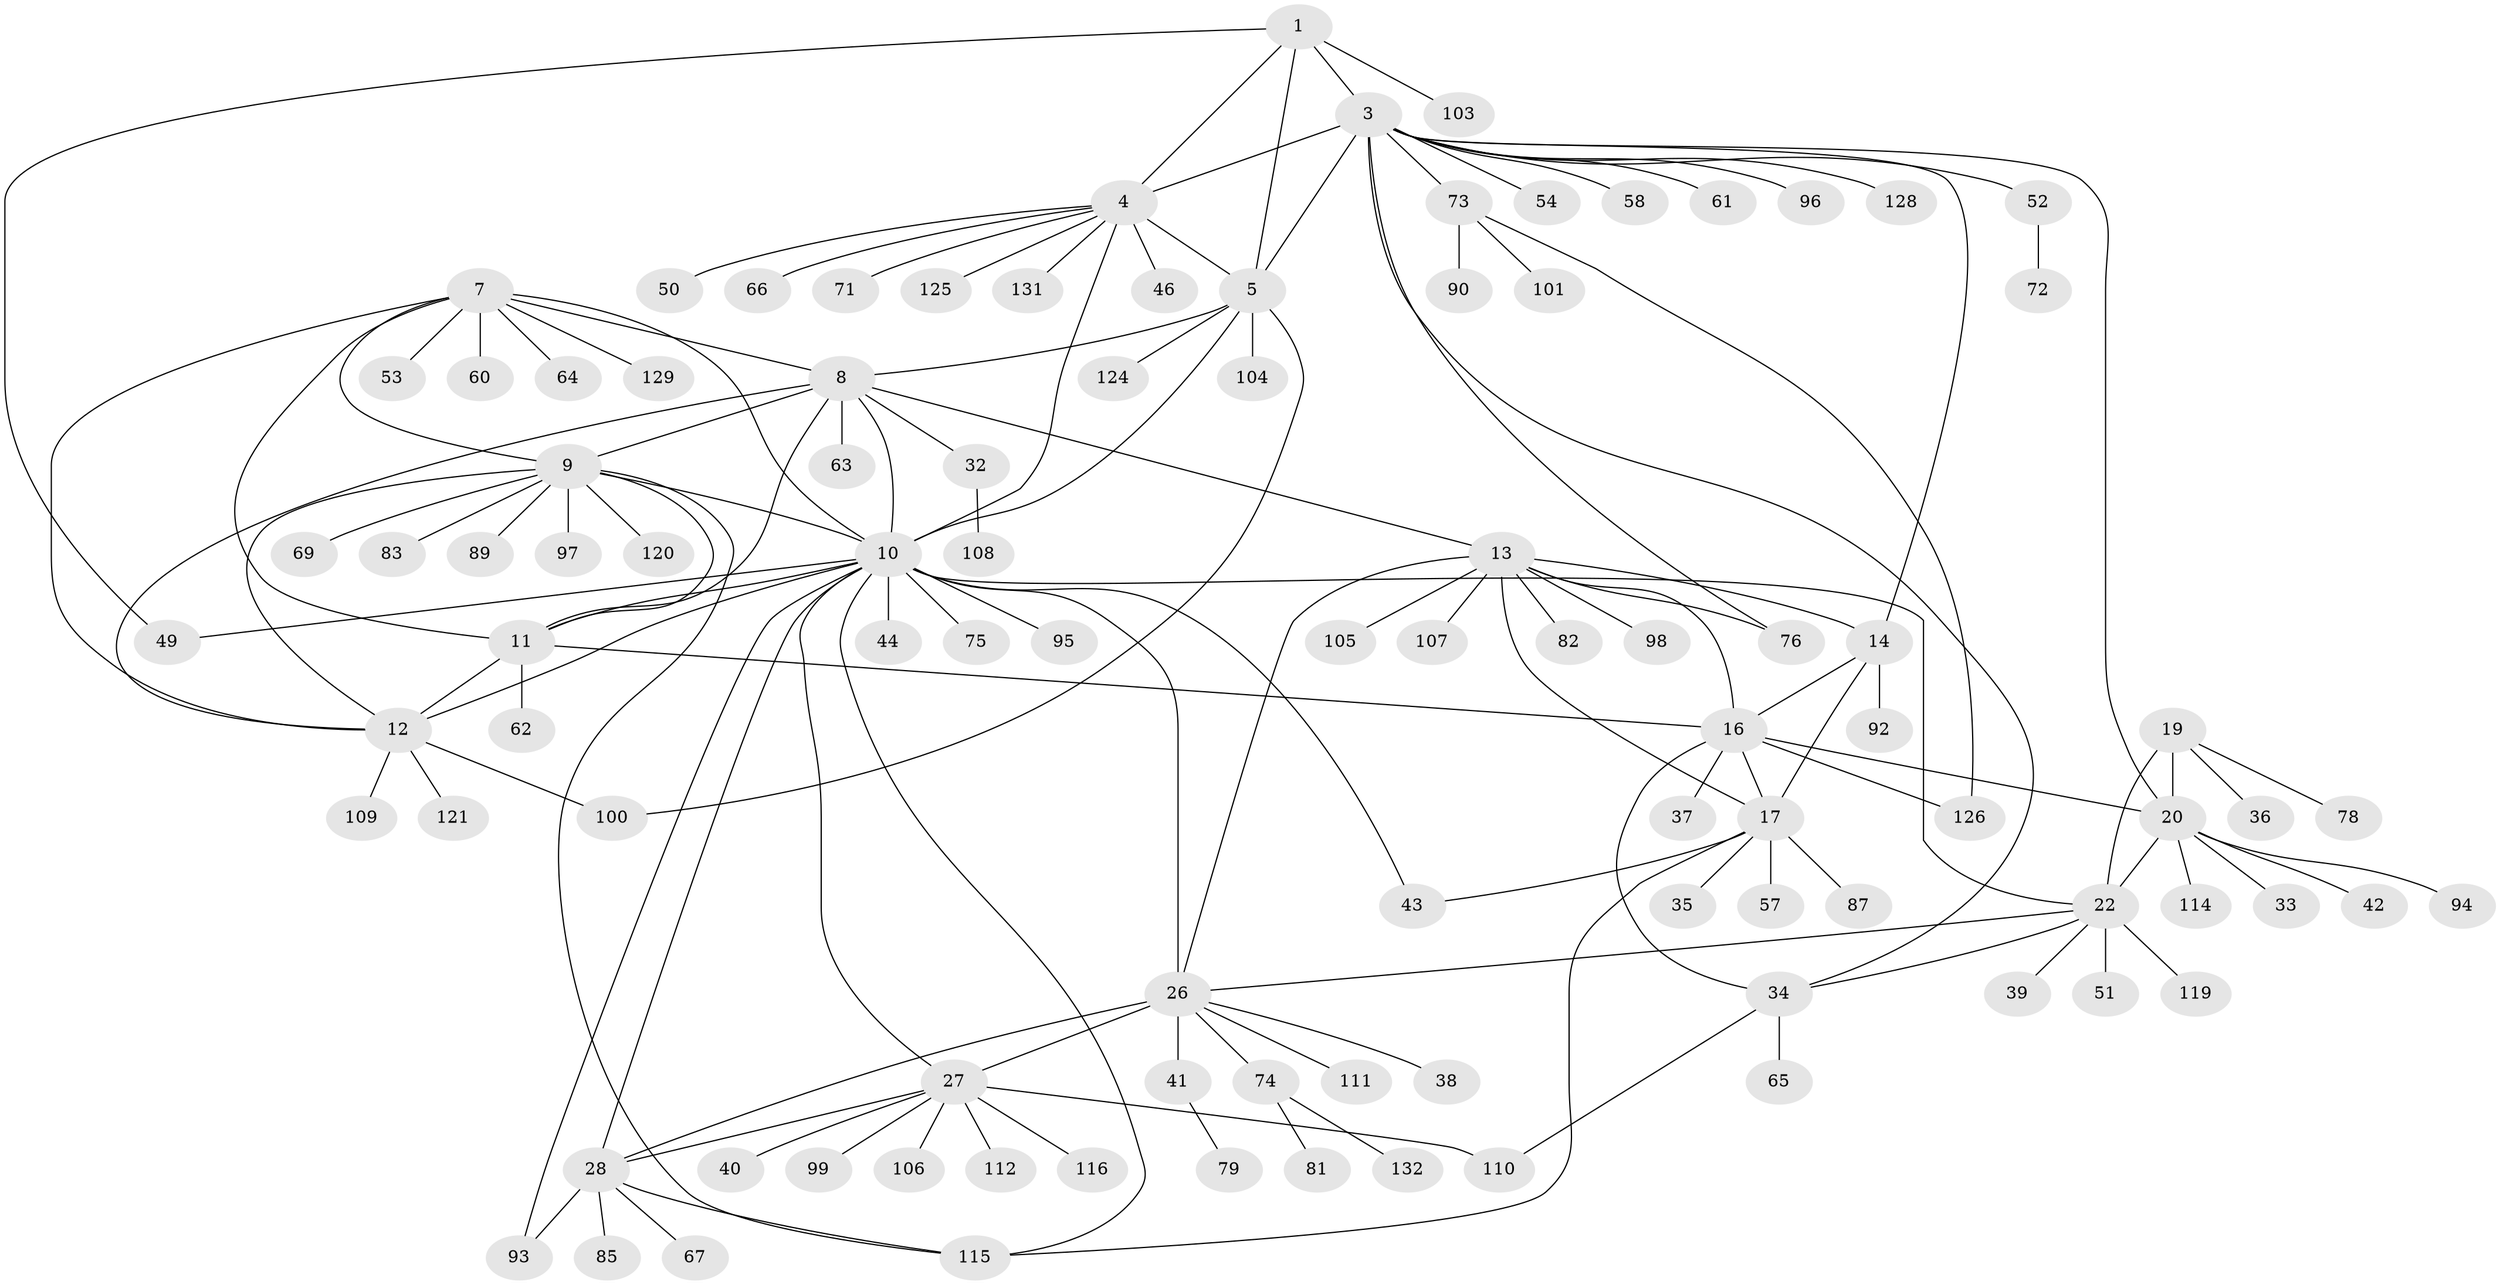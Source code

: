 // original degree distribution, {5: 0.007575757575757576, 7: 0.030303030303030304, 8: 0.06818181818181818, 12: 0.015151515151515152, 11: 0.022727272727272728, 13: 0.007575757575757576, 10: 0.045454545454545456, 6: 0.030303030303030304, 2: 0.18181818181818182, 1: 0.5378787878787878, 4: 0.022727272727272728, 3: 0.030303030303030304}
// Generated by graph-tools (version 1.1) at 2025/42/03/06/25 10:42:07]
// undirected, 99 vertices, 138 edges
graph export_dot {
graph [start="1"]
  node [color=gray90,style=filled];
  1 [super="+2"];
  3 [super="+6"];
  4 [super="+31"];
  5 [super="+45"];
  7 [super="+91"];
  8 [super="+59"];
  9 [super="+122"];
  10 [super="+25"];
  11 [super="+68"];
  12 [super="+77"];
  13 [super="+15"];
  14 [super="+55"];
  16 [super="+86"];
  17 [super="+18"];
  19 [super="+21"];
  20 [super="+24"];
  22 [super="+23"];
  26 [super="+29"];
  27 [super="+30"];
  28 [super="+47"];
  32;
  33;
  34 [super="+56"];
  35 [super="+117"];
  36 [super="+48"];
  37;
  38;
  39;
  40;
  41 [super="+70"];
  42;
  43;
  44;
  46;
  49;
  50;
  51;
  52;
  53;
  54;
  57;
  58;
  60;
  61;
  62 [super="+84"];
  63;
  64;
  65;
  66;
  67;
  69;
  71;
  72;
  73 [super="+80"];
  74;
  75 [super="+113"];
  76;
  78 [super="+88"];
  79;
  81;
  82 [super="+118"];
  83;
  85;
  87;
  89;
  90;
  92;
  93;
  94 [super="+102"];
  95;
  96;
  97;
  98;
  99;
  100;
  101;
  103;
  104 [super="+127"];
  105;
  106;
  107;
  108;
  109;
  110;
  111;
  112;
  114;
  115 [super="+123"];
  116;
  119;
  120;
  121;
  124;
  125;
  126 [super="+130"];
  128;
  129;
  131;
  132;
  1 -- 3 [weight=4];
  1 -- 4 [weight=2];
  1 -- 5 [weight=2];
  1 -- 49;
  1 -- 103;
  3 -- 4 [weight=2];
  3 -- 5 [weight=2];
  3 -- 52;
  3 -- 54;
  3 -- 58;
  3 -- 96;
  3 -- 128;
  3 -- 34;
  3 -- 73;
  3 -- 76;
  3 -- 14;
  3 -- 20;
  3 -- 61;
  4 -- 5;
  4 -- 46;
  4 -- 50;
  4 -- 66;
  4 -- 71;
  4 -- 125;
  4 -- 131;
  4 -- 10;
  5 -- 8;
  5 -- 100;
  5 -- 104;
  5 -- 124;
  5 -- 10;
  7 -- 8;
  7 -- 9;
  7 -- 10;
  7 -- 11;
  7 -- 12;
  7 -- 53;
  7 -- 60;
  7 -- 64;
  7 -- 129;
  8 -- 9;
  8 -- 10;
  8 -- 11;
  8 -- 12;
  8 -- 32;
  8 -- 13;
  8 -- 63;
  9 -- 10;
  9 -- 11;
  9 -- 12;
  9 -- 69;
  9 -- 83;
  9 -- 89;
  9 -- 97;
  9 -- 120;
  9 -- 115;
  10 -- 11;
  10 -- 12;
  10 -- 43;
  10 -- 49;
  10 -- 93;
  10 -- 95;
  10 -- 115;
  10 -- 22;
  10 -- 75;
  10 -- 44;
  10 -- 26 [weight=2];
  10 -- 27 [weight=2];
  10 -- 28;
  11 -- 12;
  11 -- 16;
  11 -- 62;
  12 -- 100;
  12 -- 121;
  12 -- 109;
  13 -- 14 [weight=2];
  13 -- 16 [weight=2];
  13 -- 17 [weight=4];
  13 -- 26;
  13 -- 76;
  13 -- 82;
  13 -- 105;
  13 -- 98;
  13 -- 107;
  14 -- 16;
  14 -- 17 [weight=2];
  14 -- 92;
  16 -- 17 [weight=2];
  16 -- 20;
  16 -- 34;
  16 -- 37;
  16 -- 126;
  17 -- 43;
  17 -- 35;
  17 -- 87;
  17 -- 57;
  17 -- 115;
  19 -- 20 [weight=4];
  19 -- 22 [weight=4];
  19 -- 36;
  19 -- 78;
  20 -- 22 [weight=4];
  20 -- 42;
  20 -- 33;
  20 -- 114;
  20 -- 94;
  22 -- 26;
  22 -- 119;
  22 -- 51;
  22 -- 39;
  22 -- 34;
  26 -- 27 [weight=4];
  26 -- 28 [weight=2];
  26 -- 38;
  26 -- 41;
  26 -- 74;
  26 -- 111;
  27 -- 28 [weight=2];
  27 -- 40;
  27 -- 99;
  27 -- 106;
  27 -- 110;
  27 -- 112;
  27 -- 116;
  28 -- 67;
  28 -- 85;
  28 -- 93;
  28 -- 115;
  32 -- 108;
  34 -- 110;
  34 -- 65;
  41 -- 79;
  52 -- 72;
  73 -- 90;
  73 -- 101;
  73 -- 126;
  74 -- 81;
  74 -- 132;
}

